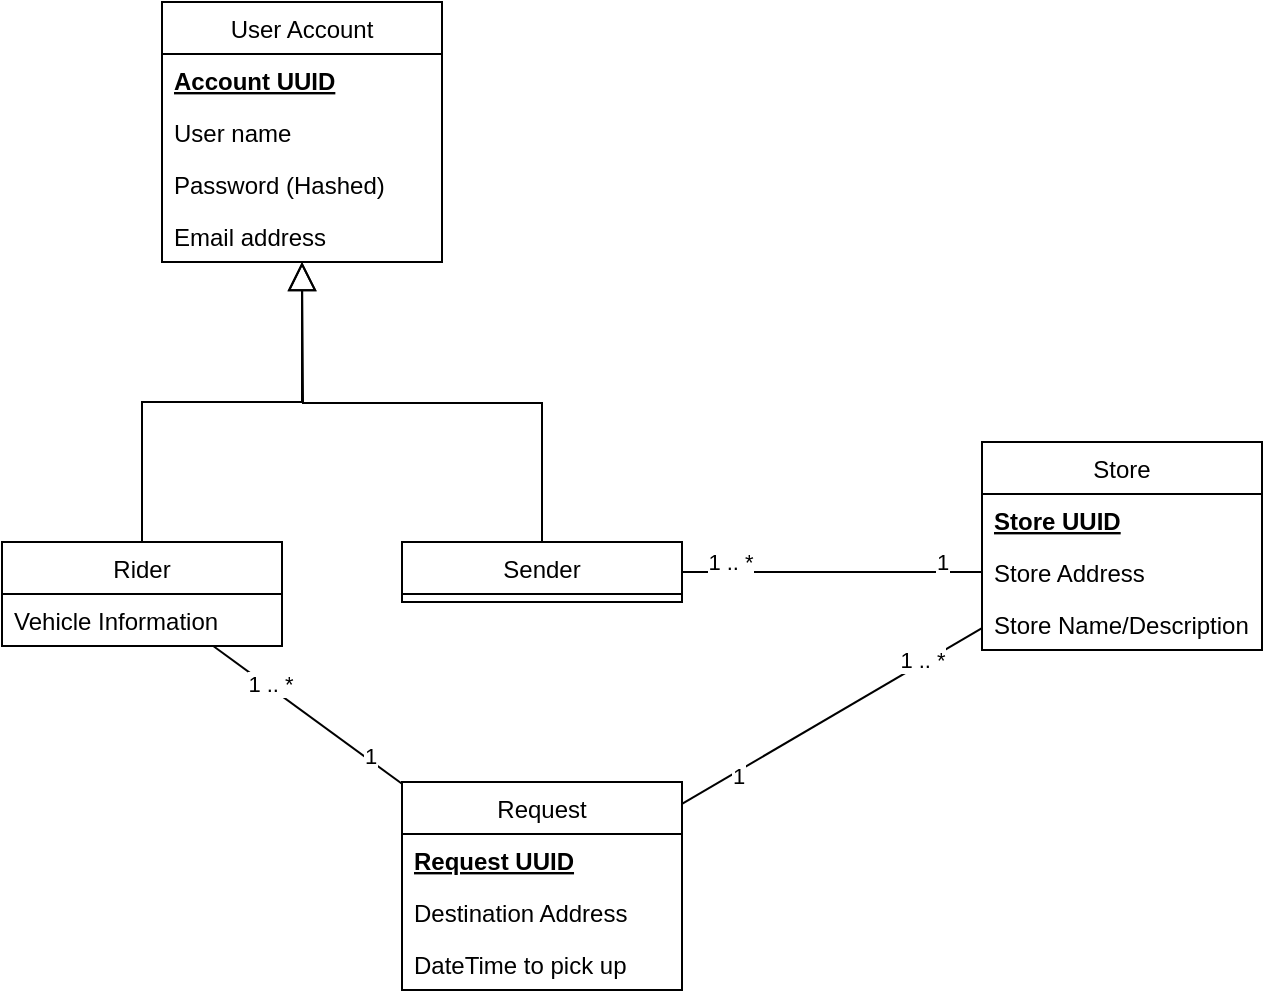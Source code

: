<mxfile version="13.6.2" type="device"><diagram id="C5RBs43oDa-KdzZeNtuy" name="Page-1"><mxGraphModel dx="1261" dy="813" grid="1" gridSize="10" guides="1" tooltips="1" connect="1" arrows="1" fold="1" page="1" pageScale="1" pageWidth="827" pageHeight="1169" math="0" shadow="0"><root><mxCell id="WIyWlLk6GJQsqaUBKTNV-0"/><mxCell id="WIyWlLk6GJQsqaUBKTNV-1" parent="WIyWlLk6GJQsqaUBKTNV-0"/><mxCell id="7AXdPfUdqZ1sxCR_20D3-0" value="User Account" style="swimlane;fontStyle=0;childLayout=stackLayout;horizontal=1;startSize=26;fillColor=none;horizontalStack=0;resizeParent=1;resizeParentMax=0;resizeLast=0;collapsible=1;marginBottom=0;" vertex="1" parent="WIyWlLk6GJQsqaUBKTNV-1"><mxGeometry x="130" y="60" width="140" height="130" as="geometry"/></mxCell><mxCell id="7AXdPfUdqZ1sxCR_20D3-1" value="Account UUID" style="text;strokeColor=none;fillColor=none;align=left;verticalAlign=top;spacingLeft=4;spacingRight=4;overflow=hidden;rotatable=0;points=[[0,0.5],[1,0.5]];portConstraint=eastwest;fontStyle=5" vertex="1" parent="7AXdPfUdqZ1sxCR_20D3-0"><mxGeometry y="26" width="140" height="26" as="geometry"/></mxCell><mxCell id="7AXdPfUdqZ1sxCR_20D3-2" value="User name" style="text;strokeColor=none;fillColor=none;align=left;verticalAlign=top;spacingLeft=4;spacingRight=4;overflow=hidden;rotatable=0;points=[[0,0.5],[1,0.5]];portConstraint=eastwest;" vertex="1" parent="7AXdPfUdqZ1sxCR_20D3-0"><mxGeometry y="52" width="140" height="26" as="geometry"/></mxCell><mxCell id="7AXdPfUdqZ1sxCR_20D3-4" value="Password (Hashed)" style="text;strokeColor=none;fillColor=none;align=left;verticalAlign=top;spacingLeft=4;spacingRight=4;overflow=hidden;rotatable=0;points=[[0,0.5],[1,0.5]];portConstraint=eastwest;" vertex="1" parent="7AXdPfUdqZ1sxCR_20D3-0"><mxGeometry y="78" width="140" height="26" as="geometry"/></mxCell><mxCell id="7AXdPfUdqZ1sxCR_20D3-3" value="Email address" style="text;strokeColor=none;fillColor=none;align=left;verticalAlign=top;spacingLeft=4;spacingRight=4;overflow=hidden;rotatable=0;points=[[0,0.5],[1,0.5]];portConstraint=eastwest;" vertex="1" parent="7AXdPfUdqZ1sxCR_20D3-0"><mxGeometry y="104" width="140" height="26" as="geometry"/></mxCell><mxCell id="7AXdPfUdqZ1sxCR_20D3-6" value="" style="endArrow=block;endFill=0;endSize=12;html=1;entryX=0.5;entryY=1;entryDx=0;entryDy=0;rounded=0;exitX=0.5;exitY=0;exitDx=0;exitDy=0;edgeStyle=orthogonalEdgeStyle;" edge="1" parent="WIyWlLk6GJQsqaUBKTNV-1" source="7AXdPfUdqZ1sxCR_20D3-7" target="7AXdPfUdqZ1sxCR_20D3-0"><mxGeometry width="160" relative="1" as="geometry"><mxPoint x="110" y="320" as="sourcePoint"/><mxPoint x="470" y="360" as="targetPoint"/></mxGeometry></mxCell><mxCell id="7AXdPfUdqZ1sxCR_20D3-7" value="Rider" style="swimlane;fontStyle=0;childLayout=stackLayout;horizontal=1;startSize=26;fillColor=none;horizontalStack=0;resizeParent=1;resizeParentMax=0;resizeLast=0;collapsible=1;marginBottom=0;" vertex="1" parent="WIyWlLk6GJQsqaUBKTNV-1"><mxGeometry x="50" y="330" width="140" height="52" as="geometry"/></mxCell><mxCell id="7AXdPfUdqZ1sxCR_20D3-8" value="Vehicle Information" style="text;strokeColor=none;fillColor=none;align=left;verticalAlign=top;spacingLeft=4;spacingRight=4;overflow=hidden;rotatable=0;points=[[0,0.5],[1,0.5]];portConstraint=eastwest;" vertex="1" parent="7AXdPfUdqZ1sxCR_20D3-7"><mxGeometry y="26" width="140" height="26" as="geometry"/></mxCell><mxCell id="7AXdPfUdqZ1sxCR_20D3-11" value="Sender" style="swimlane;fontStyle=0;childLayout=stackLayout;horizontal=1;startSize=26;fillColor=none;horizontalStack=0;resizeParent=1;resizeParentMax=0;resizeLast=0;collapsible=1;marginBottom=0;" vertex="1" parent="WIyWlLk6GJQsqaUBKTNV-1"><mxGeometry x="250" y="330" width="140" height="30" as="geometry"/></mxCell><mxCell id="7AXdPfUdqZ1sxCR_20D3-16" value="" style="endArrow=block;endFill=0;endSize=12;html=1;rounded=0;exitX=0.5;exitY=0;exitDx=0;exitDy=0;edgeStyle=orthogonalEdgeStyle;" edge="1" parent="WIyWlLk6GJQsqaUBKTNV-1" source="7AXdPfUdqZ1sxCR_20D3-11"><mxGeometry width="160" relative="1" as="geometry"><mxPoint x="190" y="350" as="sourcePoint"/><mxPoint x="200" y="190" as="targetPoint"/></mxGeometry></mxCell><mxCell id="7AXdPfUdqZ1sxCR_20D3-21" style="edgeStyle=orthogonalEdgeStyle;rounded=0;orthogonalLoop=1;jettySize=auto;html=1;exitX=0;exitY=0.5;exitDx=0;exitDy=0;entryX=1;entryY=0.5;entryDx=0;entryDy=0;strokeColor=#000000;endArrow=none;endFill=0;" edge="1" parent="WIyWlLk6GJQsqaUBKTNV-1" source="7AXdPfUdqZ1sxCR_20D3-19" target="7AXdPfUdqZ1sxCR_20D3-11"><mxGeometry relative="1" as="geometry"/></mxCell><mxCell id="7AXdPfUdqZ1sxCR_20D3-22" value="1 .. *" style="edgeLabel;html=1;align=center;verticalAlign=middle;resizable=0;points=[];" vertex="1" connectable="0" parent="7AXdPfUdqZ1sxCR_20D3-21"><mxGeometry x="0.85" y="-2" relative="1" as="geometry"><mxPoint x="12.86" y="-3" as="offset"/></mxGeometry></mxCell><mxCell id="7AXdPfUdqZ1sxCR_20D3-23" value="1" style="edgeLabel;html=1;align=center;verticalAlign=middle;resizable=0;points=[];" vertex="1" connectable="0" parent="7AXdPfUdqZ1sxCR_20D3-21"><mxGeometry x="-0.796" y="-1" relative="1" as="geometry"><mxPoint x="-4.57" y="-4" as="offset"/></mxGeometry></mxCell><mxCell id="7AXdPfUdqZ1sxCR_20D3-17" value="Store" style="swimlane;fontStyle=0;childLayout=stackLayout;horizontal=1;startSize=26;fillColor=none;horizontalStack=0;resizeParent=1;resizeParentMax=0;resizeLast=0;collapsible=1;marginBottom=0;" vertex="1" parent="WIyWlLk6GJQsqaUBKTNV-1"><mxGeometry x="540" y="280" width="140" height="104" as="geometry"/></mxCell><mxCell id="7AXdPfUdqZ1sxCR_20D3-18" value="Store UUID" style="text;strokeColor=none;fillColor=none;align=left;verticalAlign=top;spacingLeft=4;spacingRight=4;overflow=hidden;rotatable=0;points=[[0,0.5],[1,0.5]];portConstraint=eastwest;fontStyle=5" vertex="1" parent="7AXdPfUdqZ1sxCR_20D3-17"><mxGeometry y="26" width="140" height="26" as="geometry"/></mxCell><mxCell id="7AXdPfUdqZ1sxCR_20D3-19" value="Store Address" style="text;strokeColor=none;fillColor=none;align=left;verticalAlign=top;spacingLeft=4;spacingRight=4;overflow=hidden;rotatable=0;points=[[0,0.5],[1,0.5]];portConstraint=eastwest;" vertex="1" parent="7AXdPfUdqZ1sxCR_20D3-17"><mxGeometry y="52" width="140" height="26" as="geometry"/></mxCell><mxCell id="7AXdPfUdqZ1sxCR_20D3-20" value="Store Name/Description" style="text;strokeColor=none;fillColor=none;align=left;verticalAlign=top;spacingLeft=4;spacingRight=4;overflow=hidden;rotatable=0;points=[[0,0.5],[1,0.5]];portConstraint=eastwest;" vertex="1" parent="7AXdPfUdqZ1sxCR_20D3-17"><mxGeometry y="78" width="140" height="26" as="geometry"/></mxCell><mxCell id="7AXdPfUdqZ1sxCR_20D3-28" value="" style="endArrow=none;html=1;strokeColor=#000000;" edge="1" parent="WIyWlLk6GJQsqaUBKTNV-1" source="7AXdPfUdqZ1sxCR_20D3-24" target="7AXdPfUdqZ1sxCR_20D3-17"><mxGeometry width="50" height="50" relative="1" as="geometry"><mxPoint x="490" y="520" as="sourcePoint"/><mxPoint x="540" y="470" as="targetPoint"/></mxGeometry></mxCell><mxCell id="7AXdPfUdqZ1sxCR_20D3-29" value="1" style="edgeLabel;html=1;align=center;verticalAlign=middle;resizable=0;points=[];" vertex="1" connectable="0" parent="7AXdPfUdqZ1sxCR_20D3-28"><mxGeometry x="-0.64" y="-2" relative="1" as="geometry"><mxPoint as="offset"/></mxGeometry></mxCell><mxCell id="7AXdPfUdqZ1sxCR_20D3-30" value="1 .. *" style="edgeLabel;html=1;align=center;verticalAlign=middle;resizable=0;points=[];" vertex="1" connectable="0" parent="7AXdPfUdqZ1sxCR_20D3-28"><mxGeometry x="0.829" relative="1" as="geometry"><mxPoint x="-17.4" y="8.12" as="offset"/></mxGeometry></mxCell><mxCell id="7AXdPfUdqZ1sxCR_20D3-35" value="" style="endArrow=none;html=1;strokeColor=#000000;" edge="1" parent="WIyWlLk6GJQsqaUBKTNV-1" source="7AXdPfUdqZ1sxCR_20D3-24" target="7AXdPfUdqZ1sxCR_20D3-7"><mxGeometry width="50" height="50" relative="1" as="geometry"><mxPoint x="30" y="581.241" as="sourcePoint"/><mxPoint x="180" y="513.999" as="targetPoint"/></mxGeometry></mxCell><mxCell id="7AXdPfUdqZ1sxCR_20D3-36" value="1" style="edgeLabel;html=1;align=center;verticalAlign=middle;resizable=0;points=[];" vertex="1" connectable="0" parent="7AXdPfUdqZ1sxCR_20D3-35"><mxGeometry x="-0.64" y="-2" relative="1" as="geometry"><mxPoint as="offset"/></mxGeometry></mxCell><mxCell id="7AXdPfUdqZ1sxCR_20D3-37" value="1 .. *" style="edgeLabel;html=1;align=center;verticalAlign=middle;resizable=0;points=[];" vertex="1" connectable="0" parent="7AXdPfUdqZ1sxCR_20D3-35"><mxGeometry x="0.829" relative="1" as="geometry"><mxPoint x="19.91" y="12.45" as="offset"/></mxGeometry></mxCell><mxCell id="7AXdPfUdqZ1sxCR_20D3-24" value="Request" style="swimlane;fontStyle=0;childLayout=stackLayout;horizontal=1;startSize=26;fillColor=none;horizontalStack=0;resizeParent=1;resizeParentMax=0;resizeLast=0;collapsible=1;marginBottom=0;" vertex="1" parent="WIyWlLk6GJQsqaUBKTNV-1"><mxGeometry x="250" y="450" width="140" height="104" as="geometry"/></mxCell><mxCell id="7AXdPfUdqZ1sxCR_20D3-25" value="Request UUID" style="text;strokeColor=none;fillColor=none;align=left;verticalAlign=top;spacingLeft=4;spacingRight=4;overflow=hidden;rotatable=0;points=[[0,0.5],[1,0.5]];portConstraint=eastwest;fontStyle=5" vertex="1" parent="7AXdPfUdqZ1sxCR_20D3-24"><mxGeometry y="26" width="140" height="26" as="geometry"/></mxCell><mxCell id="7AXdPfUdqZ1sxCR_20D3-26" value="Destination Address" style="text;strokeColor=none;fillColor=none;align=left;verticalAlign=top;spacingLeft=4;spacingRight=4;overflow=hidden;rotatable=0;points=[[0,0.5],[1,0.5]];portConstraint=eastwest;" vertex="1" parent="7AXdPfUdqZ1sxCR_20D3-24"><mxGeometry y="52" width="140" height="26" as="geometry"/></mxCell><mxCell id="7AXdPfUdqZ1sxCR_20D3-27" value="DateTime to pick up" style="text;strokeColor=none;fillColor=none;align=left;verticalAlign=top;spacingLeft=4;spacingRight=4;overflow=hidden;rotatable=0;points=[[0,0.5],[1,0.5]];portConstraint=eastwest;" vertex="1" parent="7AXdPfUdqZ1sxCR_20D3-24"><mxGeometry y="78" width="140" height="26" as="geometry"/></mxCell></root></mxGraphModel></diagram></mxfile>